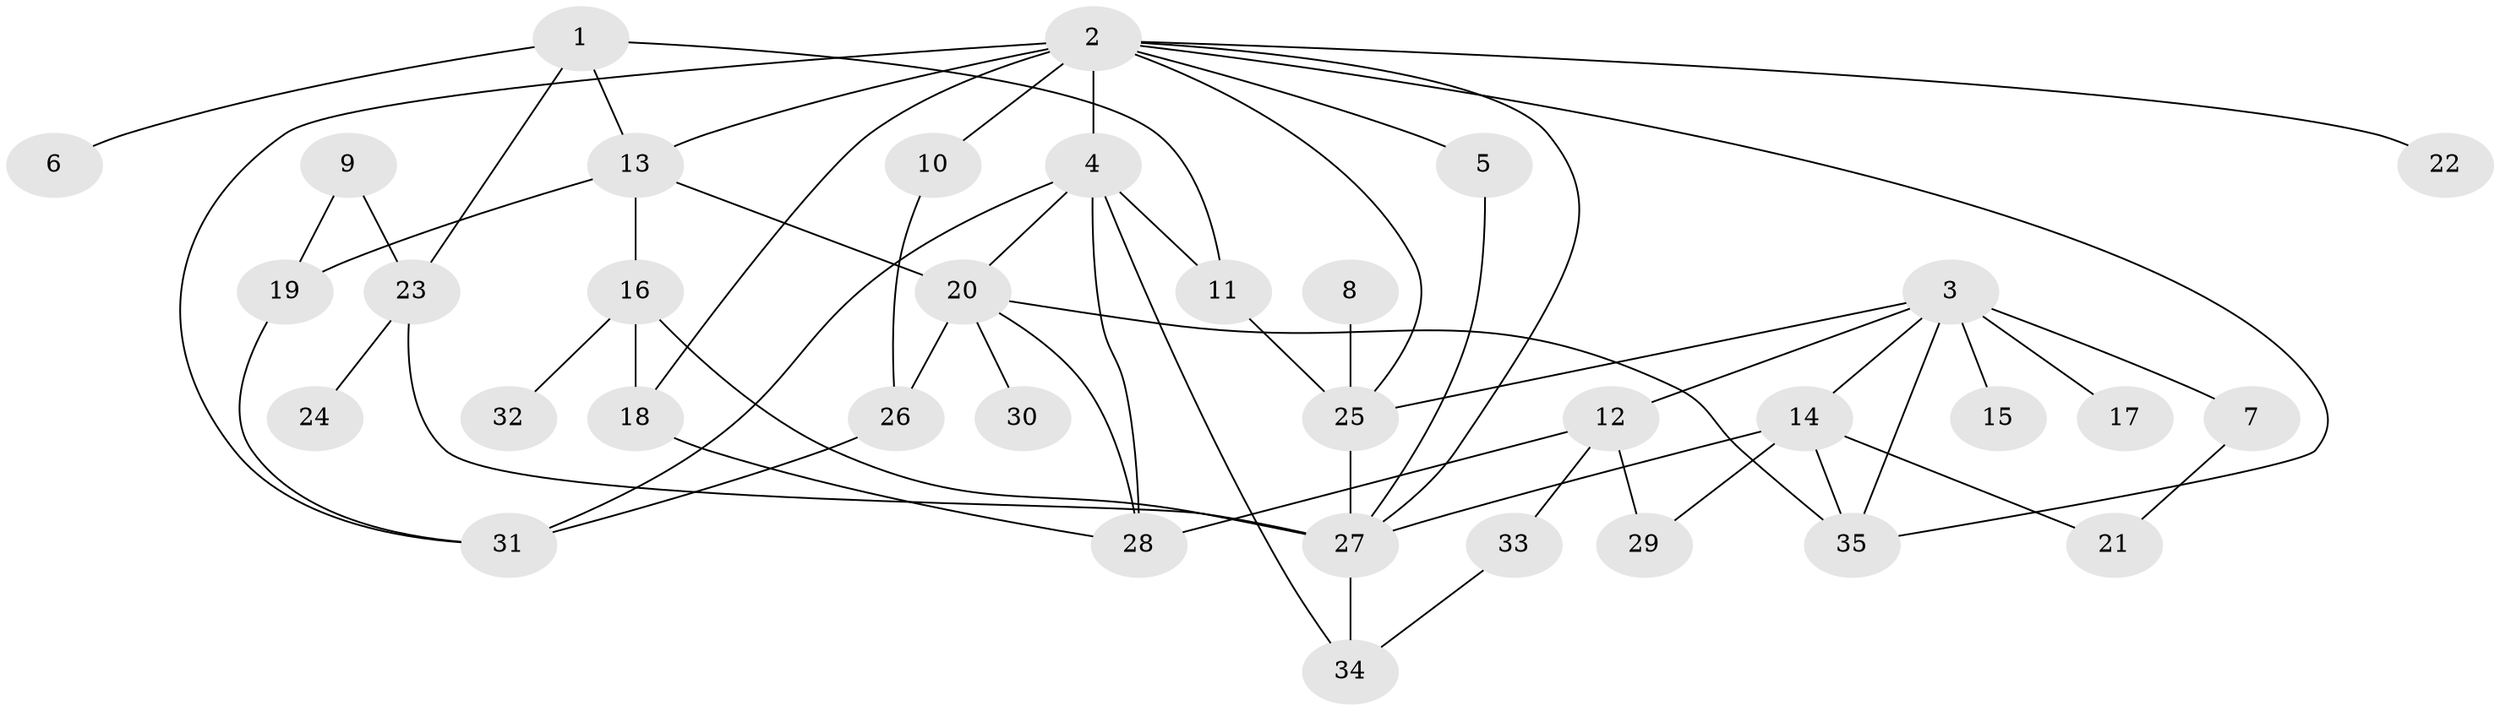 // original degree distribution, {7: 0.014285714285714285, 6: 0.02857142857142857, 5: 0.05714285714285714, 3: 0.22857142857142856, 2: 0.3, 4: 0.14285714285714285, 8: 0.014285714285714285, 1: 0.21428571428571427}
// Generated by graph-tools (version 1.1) at 2025/25/03/09/25 03:25:35]
// undirected, 35 vertices, 58 edges
graph export_dot {
graph [start="1"]
  node [color=gray90,style=filled];
  1;
  2;
  3;
  4;
  5;
  6;
  7;
  8;
  9;
  10;
  11;
  12;
  13;
  14;
  15;
  16;
  17;
  18;
  19;
  20;
  21;
  22;
  23;
  24;
  25;
  26;
  27;
  28;
  29;
  30;
  31;
  32;
  33;
  34;
  35;
  1 -- 6 [weight=1.0];
  1 -- 11 [weight=1.0];
  1 -- 13 [weight=1.0];
  1 -- 23 [weight=1.0];
  2 -- 4 [weight=2.0];
  2 -- 5 [weight=1.0];
  2 -- 10 [weight=1.0];
  2 -- 13 [weight=1.0];
  2 -- 18 [weight=1.0];
  2 -- 22 [weight=1.0];
  2 -- 25 [weight=1.0];
  2 -- 27 [weight=1.0];
  2 -- 31 [weight=1.0];
  2 -- 35 [weight=1.0];
  3 -- 7 [weight=1.0];
  3 -- 12 [weight=1.0];
  3 -- 14 [weight=1.0];
  3 -- 15 [weight=2.0];
  3 -- 17 [weight=1.0];
  3 -- 25 [weight=1.0];
  3 -- 35 [weight=1.0];
  4 -- 11 [weight=1.0];
  4 -- 20 [weight=1.0];
  4 -- 28 [weight=1.0];
  4 -- 31 [weight=1.0];
  4 -- 34 [weight=1.0];
  5 -- 27 [weight=1.0];
  7 -- 21 [weight=1.0];
  8 -- 25 [weight=1.0];
  9 -- 19 [weight=1.0];
  9 -- 23 [weight=1.0];
  10 -- 26 [weight=1.0];
  11 -- 25 [weight=1.0];
  12 -- 28 [weight=1.0];
  12 -- 29 [weight=1.0];
  12 -- 33 [weight=1.0];
  13 -- 16 [weight=1.0];
  13 -- 19 [weight=1.0];
  13 -- 20 [weight=1.0];
  14 -- 21 [weight=1.0];
  14 -- 27 [weight=1.0];
  14 -- 29 [weight=1.0];
  14 -- 35 [weight=1.0];
  16 -- 18 [weight=1.0];
  16 -- 27 [weight=2.0];
  16 -- 32 [weight=1.0];
  18 -- 28 [weight=1.0];
  19 -- 31 [weight=1.0];
  20 -- 26 [weight=1.0];
  20 -- 28 [weight=1.0];
  20 -- 30 [weight=1.0];
  20 -- 35 [weight=1.0];
  23 -- 24 [weight=1.0];
  23 -- 27 [weight=1.0];
  25 -- 27 [weight=1.0];
  26 -- 31 [weight=1.0];
  27 -- 34 [weight=1.0];
  33 -- 34 [weight=1.0];
}
